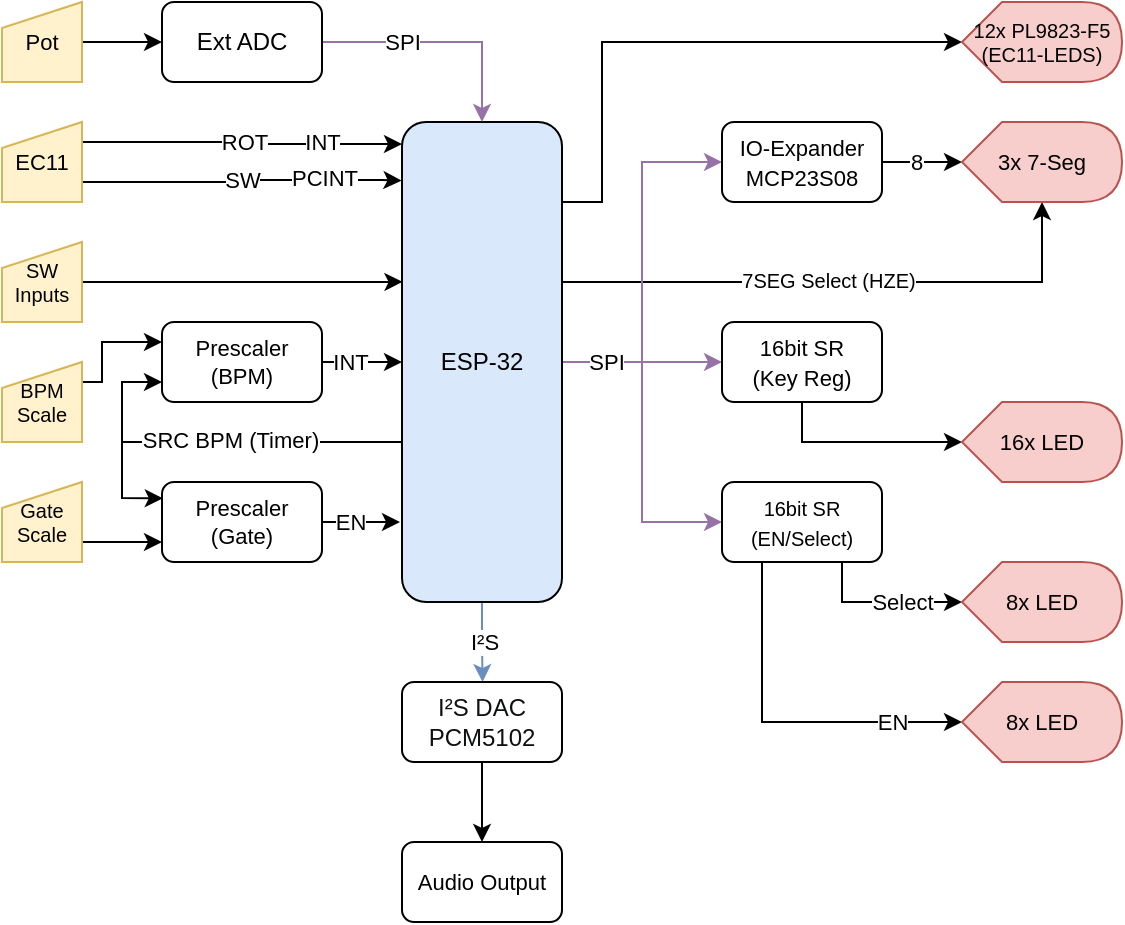 <mxfile version="16.1.2" type="device"><diagram id="4VYLh-zP7Bx_i5LEst_N" name="Page-1"><mxGraphModel dx="2011" dy="1216" grid="1" gridSize="10" guides="1" tooltips="1" connect="1" arrows="1" fold="1" page="1" pageScale="1" pageWidth="827" pageHeight="1169" math="1" shadow="0"><root><mxCell id="0"/><mxCell id="1" parent="0"/><mxCell id="YsFZpdaAGVKWQpliaQsy-10" style="edgeStyle=orthogonalEdgeStyle;rounded=0;orthogonalLoop=1;jettySize=auto;html=1;exitX=1;exitY=0.75;exitDx=0;exitDy=0;entryX=0;entryY=0.5;entryDx=0;entryDy=0;fillColor=#e1d5e7;strokeColor=#9673a6;" parent="1" source="Yzz7cIyKh2HSDoEg84I8-15" target="Yzz7cIyKh2HSDoEg84I8-105" edge="1"><mxGeometry relative="1" as="geometry"><Array as="points"><mxPoint x="400" y="380"/><mxPoint x="440" y="380"/><mxPoint x="440" y="460"/></Array></mxGeometry></mxCell><mxCell id="YsFZpdaAGVKWQpliaQsy-11" style="edgeStyle=orthogonalEdgeStyle;rounded=0;orthogonalLoop=1;jettySize=auto;html=1;exitX=1;exitY=0.75;exitDx=0;exitDy=0;fillColor=#e1d5e7;strokeColor=#9673a6;entryX=0;entryY=0.5;entryDx=0;entryDy=0;" parent="1" source="Yzz7cIyKh2HSDoEg84I8-15" target="Yzz7cIyKh2HSDoEg84I8-83" edge="1"><mxGeometry relative="1" as="geometry"><Array as="points"><mxPoint x="450" y="380"/><mxPoint x="450" y="380"/></Array></mxGeometry></mxCell><mxCell id="XtVu1ge8k_I-QHsos5Rw-14" style="edgeStyle=orthogonalEdgeStyle;rounded=0;orthogonalLoop=1;jettySize=auto;html=1;exitX=1;exitY=0.25;exitDx=0;exitDy=0;entryX=0;entryY=0.5;entryDx=0;entryDy=0;entryPerimeter=0;" parent="1" source="Yzz7cIyKh2HSDoEg84I8-15" target="Yzz7cIyKh2HSDoEg84I8-70" edge="1"><mxGeometry relative="1" as="geometry"><Array as="points"><mxPoint x="400" y="300"/><mxPoint x="420" y="300"/><mxPoint x="420" y="220"/></Array></mxGeometry></mxCell><mxCell id="XtVu1ge8k_I-QHsos5Rw-16" style="edgeStyle=orthogonalEdgeStyle;rounded=0;orthogonalLoop=1;jettySize=auto;html=1;exitX=1;exitY=0.5;exitDx=0;exitDy=0;entryX=0;entryY=0;entryDx=40;entryDy=40;entryPerimeter=0;" parent="1" source="Yzz7cIyKh2HSDoEg84I8-15" target="Yzz7cIyKh2HSDoEg84I8-30" edge="1"><mxGeometry relative="1" as="geometry"><Array as="points"><mxPoint x="640" y="340"/></Array></mxGeometry></mxCell><mxCell id="KPdPLMar8FW5ZZJh2PHd-12" value="&lt;font style=&quot;font-size: 10px&quot;&gt;7SEG Select (HZE)&lt;/font&gt;" style="edgeLabel;html=1;align=center;verticalAlign=middle;resizable=0;points=[];" parent="XtVu1ge8k_I-QHsos5Rw-16" vertex="1" connectable="0"><mxGeometry x="0.077" y="1" relative="1" as="geometry"><mxPoint as="offset"/></mxGeometry></mxCell><mxCell id="y79ebCIUgbflpvUtCevO-20" style="edgeStyle=orthogonalEdgeStyle;rounded=0;orthogonalLoop=1;jettySize=auto;html=1;exitX=1;exitY=0.5;exitDx=0;exitDy=0;entryX=0;entryY=0.5;entryDx=0;entryDy=0;fontFamily=Helvetica;fontSize=11;fillColor=#e1d5e7;strokeColor=#9673a6;" parent="1" source="Yzz7cIyKh2HSDoEg84I8-15" target="Yzz7cIyKh2HSDoEg84I8-21" edge="1"><mxGeometry relative="1" as="geometry"/></mxCell><mxCell id="y79ebCIUgbflpvUtCevO-21" value="SPI" style="edgeLabel;html=1;align=center;verticalAlign=middle;resizable=0;points=[];fontSize=11;fontFamily=Helvetica;" parent="y79ebCIUgbflpvUtCevO-20" vertex="1" connectable="0"><mxGeometry x="-0.827" y="-1" relative="1" as="geometry"><mxPoint x="6" y="-1" as="offset"/></mxGeometry></mxCell><mxCell id="XlLFYsl8-gilaUc90BuH-1" style="edgeStyle=orthogonalEdgeStyle;rounded=0;orthogonalLoop=1;jettySize=auto;html=1;exitX=0.5;exitY=1;exitDx=0;exitDy=0;fillColor=#dae8fc;strokeColor=#6c8ebf;" parent="1" source="Yzz7cIyKh2HSDoEg84I8-15" edge="1"><mxGeometry relative="1" as="geometry"><mxPoint x="360.286" y="540" as="targetPoint"/></mxGeometry></mxCell><mxCell id="XlLFYsl8-gilaUc90BuH-4" value="I²S" style="edgeLabel;html=1;align=center;verticalAlign=middle;resizable=0;points=[];fontSize=11;fontFamily=Helvetica;" parent="XlLFYsl8-gilaUc90BuH-1" vertex="1" connectable="0"><mxGeometry x="0.734" relative="1" as="geometry"><mxPoint y="-15" as="offset"/></mxGeometry></mxCell><mxCell id="Yzz7cIyKh2HSDoEg84I8-15" value="ESP-32" style="rounded=1;whiteSpace=wrap;html=1;fillColor=#dae8fc;strokeColor=default;gradientColor=none;glass=0;sketch=0;shadow=0;" parent="1" vertex="1"><mxGeometry x="320" y="260" width="80" height="240" as="geometry"/></mxCell><mxCell id="Yzz7cIyKh2HSDoEg84I8-32" style="edgeStyle=orthogonalEdgeStyle;rounded=0;orthogonalLoop=1;jettySize=auto;html=1;exitX=1;exitY=0.5;exitDx=0;exitDy=0;entryX=0;entryY=0.5;entryDx=0;entryDy=0;entryPerimeter=0;fontSize=11;" parent="1" source="Yzz7cIyKh2HSDoEg84I8-21" target="Yzz7cIyKh2HSDoEg84I8-30" edge="1"><mxGeometry relative="1" as="geometry"/></mxCell><mxCell id="KPdPLMar8FW5ZZJh2PHd-13" value="8" style="edgeLabel;html=1;align=center;verticalAlign=middle;resizable=0;points=[];" parent="Yzz7cIyKh2HSDoEg84I8-32" vertex="1" connectable="0"><mxGeometry x="-0.183" y="-2" relative="1" as="geometry"><mxPoint y="-2" as="offset"/></mxGeometry></mxCell><mxCell id="Yzz7cIyKh2HSDoEg84I8-21" value="&lt;font style=&quot;font-size: 11px&quot;&gt;IO-Expander&lt;br&gt;MCP23S08&lt;/font&gt;" style="rounded=1;whiteSpace=wrap;html=1;" parent="1" vertex="1"><mxGeometry x="480" y="260" width="80" height="40" as="geometry"/></mxCell><mxCell id="XMXrXdqW2n2KZjJ4oG5D-4" style="edgeStyle=orthogonalEdgeStyle;rounded=0;orthogonalLoop=1;jettySize=auto;html=1;exitX=1;exitY=0.5;exitDx=0;exitDy=0;entryX=0;entryY=0.5;entryDx=0;entryDy=0;" edge="1" parent="1" source="Yzz7cIyKh2HSDoEg84I8-26" target="XMXrXdqW2n2KZjJ4oG5D-1"><mxGeometry relative="1" as="geometry"/></mxCell><mxCell id="Yzz7cIyKh2HSDoEg84I8-26" value="&lt;font style=&quot;font-size: 11px&quot;&gt;Pot&lt;/font&gt;" style="shape=manualInput;whiteSpace=wrap;html=1;fontSize=11;size=13;fillColor=#fff2cc;strokeColor=#d6b656;" parent="1" vertex="1"><mxGeometry x="120" y="200" width="40" height="40" as="geometry"/></mxCell><mxCell id="Yzz7cIyKh2HSDoEg84I8-30" value="3x 7-Seg" style="shape=display;whiteSpace=wrap;html=1;fontSize=11;fillColor=#f8cecc;strokeColor=#b85450;" parent="1" vertex="1"><mxGeometry x="600" y="260" width="80" height="40" as="geometry"/></mxCell><mxCell id="y79ebCIUgbflpvUtCevO-3" style="edgeStyle=orthogonalEdgeStyle;rounded=0;orthogonalLoop=1;jettySize=auto;html=1;exitX=1;exitY=0.5;exitDx=0;exitDy=0;" parent="1" source="Yzz7cIyKh2HSDoEg84I8-38" edge="1"><mxGeometry relative="1" as="geometry"><mxPoint x="320" y="380" as="targetPoint"/><Array as="points"><mxPoint x="320" y="380"/></Array></mxGeometry></mxCell><mxCell id="y79ebCIUgbflpvUtCevO-8" value="INT" style="edgeLabel;html=1;align=center;verticalAlign=middle;resizable=0;points=[];" parent="y79ebCIUgbflpvUtCevO-3" vertex="1" connectable="0"><mxGeometry x="-0.29" relative="1" as="geometry"><mxPoint as="offset"/></mxGeometry></mxCell><mxCell id="Yzz7cIyKh2HSDoEg84I8-38" value="&lt;font style=&quot;font-size: 11px&quot;&gt;Prescaler (BPM)&lt;/font&gt;" style="rounded=1;whiteSpace=wrap;html=1;fontSize=10;" parent="1" vertex="1"><mxGeometry x="200" y="360" width="80" height="40" as="geometry"/></mxCell><mxCell id="y79ebCIUgbflpvUtCevO-15" style="edgeStyle=orthogonalEdgeStyle;rounded=0;orthogonalLoop=1;jettySize=auto;html=1;exitX=1;exitY=0.5;exitDx=0;exitDy=0;entryX=-0.012;entryY=0.832;entryDx=0;entryDy=0;entryPerimeter=0;fontFamily=Helvetica;fontSize=11;" parent="1" source="Yzz7cIyKh2HSDoEg84I8-42" target="Yzz7cIyKh2HSDoEg84I8-15" edge="1"><mxGeometry relative="1" as="geometry"/></mxCell><mxCell id="y79ebCIUgbflpvUtCevO-16" value="EN" style="edgeLabel;html=1;align=center;verticalAlign=middle;resizable=0;points=[];fontSize=11;fontFamily=Helvetica;" parent="y79ebCIUgbflpvUtCevO-15" vertex="1" connectable="0"><mxGeometry x="-0.303" y="-1" relative="1" as="geometry"><mxPoint y="-1" as="offset"/></mxGeometry></mxCell><mxCell id="Yzz7cIyKh2HSDoEg84I8-42" value="&lt;font style=&quot;font-size: 11px&quot;&gt;Prescaler (Gate)&lt;/font&gt;" style="rounded=1;whiteSpace=wrap;html=1;fontSize=10;" parent="1" vertex="1"><mxGeometry x="200" y="440" width="80" height="40" as="geometry"/></mxCell><mxCell id="Yzz7cIyKh2HSDoEg84I8-61" style="edgeStyle=orthogonalEdgeStyle;rounded=0;orthogonalLoop=1;jettySize=auto;html=1;exitX=1;exitY=0.25;exitDx=0;exitDy=0;entryX=0;entryY=0.046;entryDx=0;entryDy=0;fontSize=10;endArrow=classic;endFill=1;elbow=vertical;entryPerimeter=0;" parent="1" source="Yzz7cIyKh2HSDoEg84I8-59" target="Yzz7cIyKh2HSDoEg84I8-15" edge="1"><mxGeometry relative="1" as="geometry"/></mxCell><mxCell id="Yzz7cIyKh2HSDoEg84I8-74" value="ROT" style="edgeLabel;html=1;align=center;verticalAlign=middle;resizable=0;points=[];fontSize=11;" parent="Yzz7cIyKh2HSDoEg84I8-61" vertex="1" connectable="0"><mxGeometry x="-0.1" relative="1" as="geometry"><mxPoint x="8" as="offset"/></mxGeometry></mxCell><mxCell id="Yzz7cIyKh2HSDoEg84I8-72" style="edgeStyle=orthogonalEdgeStyle;rounded=0;orthogonalLoop=1;jettySize=auto;html=1;exitX=1;exitY=0.75;exitDx=0;exitDy=0;fontSize=10;endArrow=classic;endFill=1;elbow=vertical;entryX=-0.003;entryY=0.122;entryDx=0;entryDy=0;entryPerimeter=0;" parent="1" source="Yzz7cIyKh2HSDoEg84I8-59" target="Yzz7cIyKh2HSDoEg84I8-15" edge="1"><mxGeometry relative="1" as="geometry"><mxPoint x="310" y="290" as="targetPoint"/><Array as="points"><mxPoint x="240" y="290"/><mxPoint x="240" y="289"/><mxPoint x="310" y="289"/></Array></mxGeometry></mxCell><mxCell id="Yzz7cIyKh2HSDoEg84I8-73" value="SW" style="edgeLabel;html=1;align=center;verticalAlign=middle;resizable=0;points=[];fontSize=11;" parent="Yzz7cIyKh2HSDoEg84I8-72" vertex="1" connectable="0"><mxGeometry x="0.086" y="1" relative="1" as="geometry"><mxPoint x="-7" y="1" as="offset"/></mxGeometry></mxCell><mxCell id="YsFZpdaAGVKWQpliaQsy-16" value="INT" style="edgeLabel;html=1;align=center;verticalAlign=middle;resizable=0;points=[];" parent="Yzz7cIyKh2HSDoEg84I8-72" vertex="1" connectable="0"><mxGeometry x="0.688" y="-1" relative="1" as="geometry"><mxPoint x="-15" y="-20" as="offset"/></mxGeometry></mxCell><mxCell id="y79ebCIUgbflpvUtCevO-17" value="PCINT" style="edgeLabel;html=1;align=center;verticalAlign=middle;resizable=0;points=[];fontSize=11;fontFamily=Helvetica;" parent="Yzz7cIyKh2HSDoEg84I8-72" vertex="1" connectable="0"><mxGeometry x="0.509" y="1" relative="1" as="geometry"><mxPoint as="offset"/></mxGeometry></mxCell><mxCell id="Yzz7cIyKh2HSDoEg84I8-59" value="EC11" style="shape=manualInput;whiteSpace=wrap;html=1;fontSize=11;size=13;fillColor=#fff2cc;strokeColor=#d6b656;" parent="1" vertex="1"><mxGeometry x="120" y="260" width="40" height="40" as="geometry"/></mxCell><mxCell id="Yzz7cIyKh2HSDoEg84I8-70" value="12x PL9823-F5&lt;br&gt;(EC11-LEDS)" style="shape=display;whiteSpace=wrap;html=1;fontSize=10;fillColor=#f8cecc;strokeColor=#b85450;size=0.25;" parent="1" vertex="1"><mxGeometry x="600" y="200" width="80" height="40" as="geometry"/></mxCell><mxCell id="y79ebCIUgbflpvUtCevO-22" style="edgeStyle=orthogonalEdgeStyle;rounded=0;orthogonalLoop=1;jettySize=auto;html=1;exitX=1;exitY=0.75;exitDx=0;exitDy=0;entryX=0;entryY=0.75;entryDx=0;entryDy=0;fontFamily=Helvetica;fontSize=11;" parent="1" source="Yzz7cIyKh2HSDoEg84I8-91" target="Yzz7cIyKh2HSDoEg84I8-42" edge="1"><mxGeometry relative="1" as="geometry"/></mxCell><mxCell id="Yzz7cIyKh2HSDoEg84I8-91" value="Gate&lt;br&gt;Scale" style="shape=manualInput;whiteSpace=wrap;html=1;fontSize=10;size=13;fillColor=#fff2cc;strokeColor=#d6b656;" parent="1" vertex="1"><mxGeometry x="120" y="440" width="40" height="40" as="geometry"/></mxCell><mxCell id="y79ebCIUgbflpvUtCevO-23" style="edgeStyle=orthogonalEdgeStyle;rounded=0;orthogonalLoop=1;jettySize=auto;html=1;exitX=1;exitY=0.25;exitDx=0;exitDy=0;fontFamily=Helvetica;fontSize=11;entryX=0;entryY=0.25;entryDx=0;entryDy=0;" parent="1" source="Yzz7cIyKh2HSDoEg84I8-92" target="Yzz7cIyKh2HSDoEg84I8-38" edge="1"><mxGeometry relative="1" as="geometry"><mxPoint x="190" y="370" as="targetPoint"/><Array as="points"><mxPoint x="170" y="390"/><mxPoint x="170" y="370"/></Array></mxGeometry></mxCell><mxCell id="Yzz7cIyKh2HSDoEg84I8-92" value="BPM&lt;br&gt;Scale" style="shape=manualInput;whiteSpace=wrap;html=1;fontSize=10;size=13;fillColor=#fff2cc;strokeColor=#d6b656;" parent="1" vertex="1"><mxGeometry x="120" y="380" width="40" height="40" as="geometry"/></mxCell><mxCell id="y79ebCIUgbflpvUtCevO-24" style="edgeStyle=orthogonalEdgeStyle;rounded=0;orthogonalLoop=1;jettySize=auto;html=1;exitX=0.5;exitY=1;exitDx=0;exitDy=0;entryX=0;entryY=0.5;entryDx=0;entryDy=0;entryPerimeter=0;fontFamily=Helvetica;fontSize=11;" parent="1" source="Yzz7cIyKh2HSDoEg84I8-83" target="Yzz7cIyKh2HSDoEg84I8-86" edge="1"><mxGeometry relative="1" as="geometry"/></mxCell><mxCell id="Yzz7cIyKh2HSDoEg84I8-83" value="&lt;font style=&quot;font-size: 11px&quot;&gt;16bit SR&lt;br&gt;(Key Reg)&lt;/font&gt;" style="rounded=1;whiteSpace=wrap;html=1;" parent="1" vertex="1"><mxGeometry x="480" y="360" width="80" height="40" as="geometry"/></mxCell><mxCell id="Yzz7cIyKh2HSDoEg84I8-86" value="16x LED" style="shape=display;whiteSpace=wrap;html=1;fontSize=11;fillColor=#f8cecc;strokeColor=#b85450;size=0.25;" parent="1" vertex="1"><mxGeometry x="600" y="400" width="80" height="40" as="geometry"/></mxCell><mxCell id="KPdPLMar8FW5ZZJh2PHd-17" style="edgeStyle=orthogonalEdgeStyle;rounded=0;orthogonalLoop=1;jettySize=auto;html=1;exitX=0.25;exitY=1;exitDx=0;exitDy=0;entryX=0;entryY=0.5;entryDx=0;entryDy=0;entryPerimeter=0;" parent="1" source="Yzz7cIyKh2HSDoEg84I8-105" target="KPdPLMar8FW5ZZJh2PHd-16" edge="1"><mxGeometry relative="1" as="geometry"/></mxCell><mxCell id="y79ebCIUgbflpvUtCevO-1" value="EN" style="edgeLabel;html=1;align=center;verticalAlign=middle;resizable=0;points=[];" parent="KPdPLMar8FW5ZZJh2PHd-17" vertex="1" connectable="0"><mxGeometry x="0.5" relative="1" as="geometry"><mxPoint x="10" as="offset"/></mxGeometry></mxCell><mxCell id="KPdPLMar8FW5ZZJh2PHd-18" style="edgeStyle=orthogonalEdgeStyle;rounded=0;orthogonalLoop=1;jettySize=auto;html=1;exitX=0.75;exitY=1;exitDx=0;exitDy=0;entryX=0;entryY=0.5;entryDx=0;entryDy=0;entryPerimeter=0;" parent="1" source="Yzz7cIyKh2HSDoEg84I8-105" target="Yzz7cIyKh2HSDoEg84I8-106" edge="1"><mxGeometry relative="1" as="geometry"><Array as="points"><mxPoint x="540" y="500"/></Array></mxGeometry></mxCell><mxCell id="KPdPLMar8FW5ZZJh2PHd-19" value="Select" style="edgeLabel;html=1;align=center;verticalAlign=middle;resizable=0;points=[];" parent="KPdPLMar8FW5ZZJh2PHd-18" vertex="1" connectable="0"><mxGeometry x="0.021" relative="1" as="geometry"><mxPoint x="9" as="offset"/></mxGeometry></mxCell><mxCell id="Yzz7cIyKh2HSDoEg84I8-105" value="&lt;font style=&quot;font-size: 10px&quot;&gt;16bit&amp;nbsp;SR &lt;br&gt;(EN/Select)&lt;/font&gt;" style="rounded=1;whiteSpace=wrap;html=1;" parent="1" vertex="1"><mxGeometry x="480" y="440" width="80" height="40" as="geometry"/></mxCell><mxCell id="Yzz7cIyKh2HSDoEg84I8-106" value="8x LED" style="shape=display;whiteSpace=wrap;html=1;fontSize=11;fillColor=#f8cecc;strokeColor=#b85450;" parent="1" vertex="1"><mxGeometry x="600" y="480" width="80" height="40" as="geometry"/></mxCell><mxCell id="KJiveMh5zRFhtSvFbMqp-12" style="edgeStyle=orthogonalEdgeStyle;rounded=0;orthogonalLoop=1;jettySize=auto;html=1;exitX=1;exitY=0.5;exitDx=0;exitDy=0;entryX=0.003;entryY=0.333;entryDx=0;entryDy=0;entryPerimeter=0;" parent="1" source="KJiveMh5zRFhtSvFbMqp-11" target="Yzz7cIyKh2HSDoEg84I8-15" edge="1"><mxGeometry relative="1" as="geometry"><mxPoint x="280" y="340" as="targetPoint"/><Array as="points"><mxPoint x="310" y="340"/><mxPoint x="310" y="340"/></Array></mxGeometry></mxCell><mxCell id="KJiveMh5zRFhtSvFbMqp-11" value="SW&lt;br&gt;Inputs" style="shape=manualInput;whiteSpace=wrap;html=1;fontSize=10;size=13;fillColor=#fff2cc;strokeColor=#d6b656;" parent="1" vertex="1"><mxGeometry x="120" y="320" width="40" height="40" as="geometry"/></mxCell><mxCell id="KPdPLMar8FW5ZZJh2PHd-16" value="8x LED" style="shape=display;whiteSpace=wrap;html=1;fontSize=11;fillColor=#f8cecc;strokeColor=#b85450;" parent="1" vertex="1"><mxGeometry x="600" y="540" width="80" height="40" as="geometry"/></mxCell><mxCell id="y79ebCIUgbflpvUtCevO-4" value="" style="endArrow=classic;html=1;rounded=0;entryX=0;entryY=0.75;entryDx=0;entryDy=0;" parent="1" target="Yzz7cIyKh2HSDoEg84I8-38" edge="1"><mxGeometry width="50" height="50" relative="1" as="geometry"><mxPoint x="320" y="420" as="sourcePoint"/><mxPoint x="260" y="420" as="targetPoint"/><Array as="points"><mxPoint x="180" y="420"/><mxPoint x="180" y="390"/></Array></mxGeometry></mxCell><mxCell id="y79ebCIUgbflpvUtCevO-6" value="SRC BPM (Timer)" style="edgeLabel;html=1;align=center;verticalAlign=middle;resizable=0;points=[];" parent="y79ebCIUgbflpvUtCevO-4" vertex="1" connectable="0"><mxGeometry x="-0.091" y="-1" relative="1" as="geometry"><mxPoint as="offset"/></mxGeometry></mxCell><mxCell id="y79ebCIUgbflpvUtCevO-5" value="" style="endArrow=classic;html=1;rounded=0;entryX=0.005;entryY=0.204;entryDx=0;entryDy=0;entryPerimeter=0;" parent="1" target="Yzz7cIyKh2HSDoEg84I8-42" edge="1"><mxGeometry width="50" height="50" relative="1" as="geometry"><mxPoint x="180" y="420" as="sourcePoint"/><mxPoint x="260" y="440" as="targetPoint"/><Array as="points"><mxPoint x="180" y="448"/></Array></mxGeometry></mxCell><mxCell id="XlLFYsl8-gilaUc90BuH-6" style="edgeStyle=orthogonalEdgeStyle;rounded=0;orthogonalLoop=1;jettySize=auto;html=1;exitX=0.5;exitY=1;exitDx=0;exitDy=0;entryX=0.5;entryY=0;entryDx=0;entryDy=0;fontFamily=Helvetica;fontSize=11;" parent="1" source="XlLFYsl8-gilaUc90BuH-2" target="XlLFYsl8-gilaUc90BuH-5" edge="1"><mxGeometry relative="1" as="geometry"/></mxCell><mxCell id="XlLFYsl8-gilaUc90BuH-2" value="&lt;p style=&quot;box-sizing: border-box ; padding: 0px ; margin: 0px ; font-weight: 400 ; color: rgb(15 , 17 , 17) ; background-color: rgb(255 , 255 , 255) ; line-height: 1.2&quot;&gt;I²S DAC&lt;/p&gt;&lt;p style=&quot;box-sizing: border-box ; padding: 0px ; margin: 0px ; font-weight: 400 ; color: rgb(15 , 17 , 17) ; background-color: rgb(255 , 255 , 255) ; line-height: 1.2&quot;&gt;PCM5102&lt;/p&gt;" style="rounded=1;whiteSpace=wrap;html=1;align=center;" parent="1" vertex="1"><mxGeometry x="320" y="540" width="80" height="40" as="geometry"/></mxCell><mxCell id="XlLFYsl8-gilaUc90BuH-5" value="Audio Output" style="rounded=1;whiteSpace=wrap;html=1;fontFamily=Helvetica;fontSize=11;" parent="1" vertex="1"><mxGeometry x="320" y="620" width="80" height="40" as="geometry"/></mxCell><mxCell id="XMXrXdqW2n2KZjJ4oG5D-5" style="edgeStyle=orthogonalEdgeStyle;rounded=0;orthogonalLoop=1;jettySize=auto;html=1;exitX=1;exitY=0.5;exitDx=0;exitDy=0;entryX=0.5;entryY=0;entryDx=0;entryDy=0;fillColor=#e1d5e7;strokeColor=#9673a6;" edge="1" parent="1" source="XMXrXdqW2n2KZjJ4oG5D-1" target="Yzz7cIyKh2HSDoEg84I8-15"><mxGeometry relative="1" as="geometry"/></mxCell><mxCell id="XMXrXdqW2n2KZjJ4oG5D-6" value="SPI" style="edgeLabel;html=1;align=center;verticalAlign=middle;resizable=0;points=[];" vertex="1" connectable="0" parent="XMXrXdqW2n2KZjJ4oG5D-5"><mxGeometry x="-0.263" y="2" relative="1" as="geometry"><mxPoint x="-4" y="2" as="offset"/></mxGeometry></mxCell><mxCell id="XMXrXdqW2n2KZjJ4oG5D-1" value="Ext ADC" style="rounded=1;whiteSpace=wrap;html=1;" vertex="1" parent="1"><mxGeometry x="200" y="200" width="80" height="40" as="geometry"/></mxCell></root></mxGraphModel></diagram></mxfile>